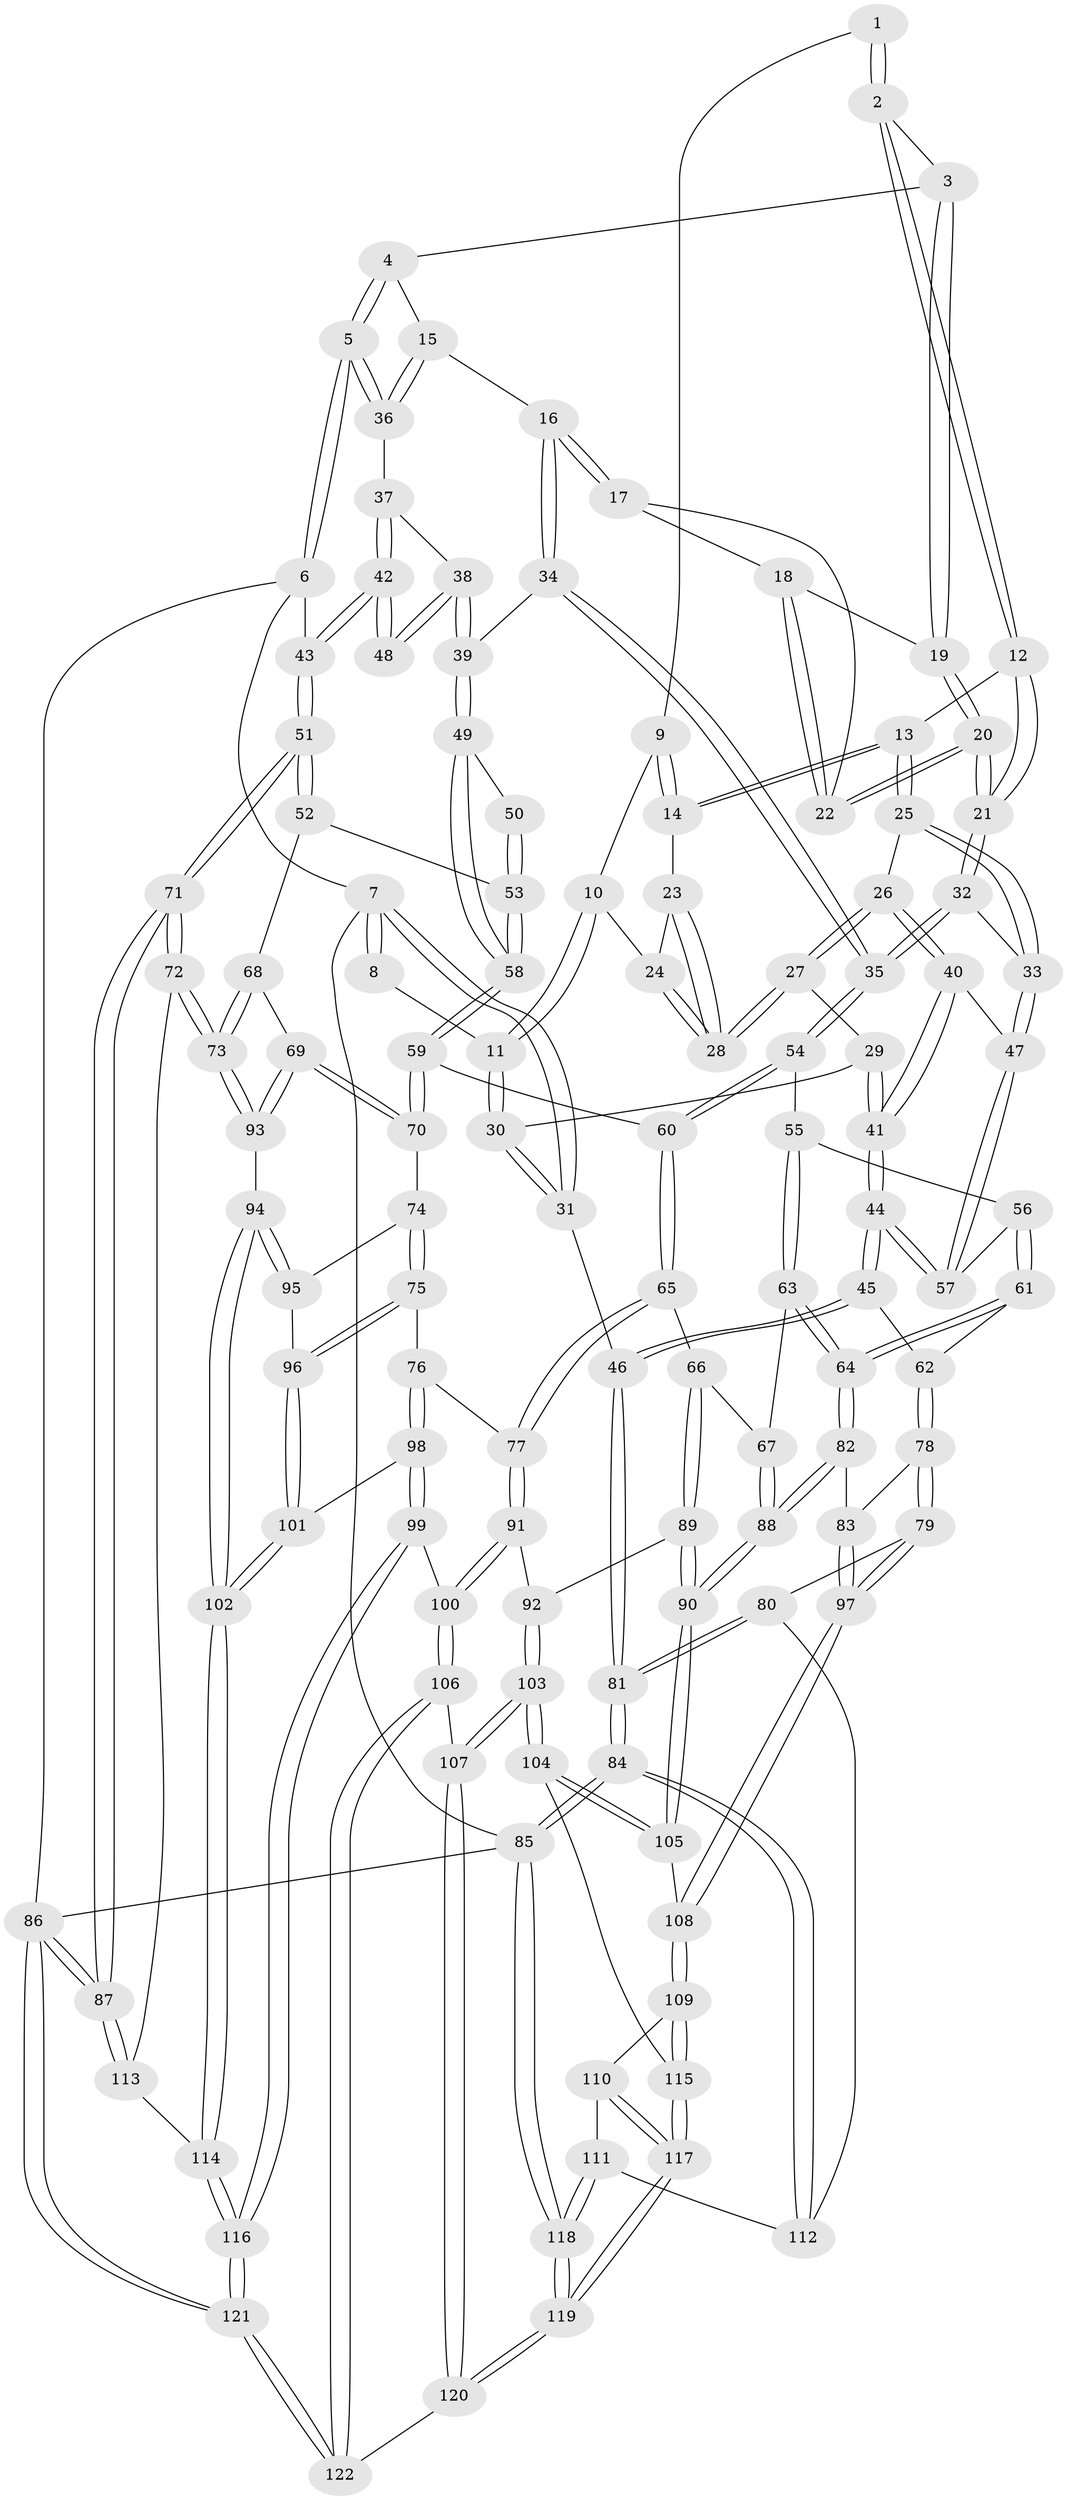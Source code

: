 // coarse degree distribution, {3: 0.16, 5: 0.32, 6: 0.09333333333333334, 4: 0.4, 2: 0.02666666666666667}
// Generated by graph-tools (version 1.1) at 2025/52/02/27/25 19:52:40]
// undirected, 122 vertices, 302 edges
graph export_dot {
graph [start="1"]
  node [color=gray90,style=filled];
  1 [pos="+0.22642739634984207+0"];
  2 [pos="+0.5406188352037531+0"];
  3 [pos="+0.6461945416069996+0"];
  4 [pos="+0.6728706669393533+0"];
  5 [pos="+1+0"];
  6 [pos="+1+0"];
  7 [pos="+0+0"];
  8 [pos="+0.11734951483989757+0"];
  9 [pos="+0.2164514255121403+0"];
  10 [pos="+0.19478957945270167+0.04758713375244726"];
  11 [pos="+0.10192791504868563+0.08103819006772738"];
  12 [pos="+0.4722974210237163+0.04868589151143601"];
  13 [pos="+0.43612376634399136+0.07425304200653274"];
  14 [pos="+0.34111588748230903+0.06450947095908768"];
  15 [pos="+0.8624329448834475+0.14773876043939085"];
  16 [pos="+0.8278559847313888+0.1574100942046171"];
  17 [pos="+0.8018359355220878+0.15349957459306046"];
  18 [pos="+0.7213695327663302+0.06799711832568316"];
  19 [pos="+0.6891309274897135+0.007719892879024566"];
  20 [pos="+0.6402551579109865+0.22128534549272427"];
  21 [pos="+0.6051022769038715+0.25873964614825035"];
  22 [pos="+0.6995679287457154+0.18609166721988776"];
  23 [pos="+0.3043172620164099+0.07914433551212406"];
  24 [pos="+0.20929895481563995+0.07141319475887929"];
  25 [pos="+0.3388616206855434+0.21864147865215355"];
  26 [pos="+0.3303847428167816+0.21813536313771578"];
  27 [pos="+0.2391189151032868+0.17577826686766973"];
  28 [pos="+0.23682676421987098+0.15509324343104727"];
  29 [pos="+0.21613859504314575+0.1854153120706078"];
  30 [pos="+0.0016575654733877818+0.15178376772057478"];
  31 [pos="+0+0.22359566625873886"];
  32 [pos="+0.6050866013012866+0.2614682966106527"];
  33 [pos="+0.3902401677852196+0.3059036697997264"];
  34 [pos="+0.7388152723722031+0.35390020134894057"];
  35 [pos="+0.6418224662202581+0.3330607496966032"];
  36 [pos="+0.8842191083482679+0.15024939719031655"];
  37 [pos="+0.9090042171589197+0.20266835813965586"];
  38 [pos="+0.8189877437902771+0.31940843484597103"];
  39 [pos="+0.7485707483259993+0.35930463465661217"];
  40 [pos="+0.23687019853376512+0.30681810237557683"];
  41 [pos="+0.13652309992262324+0.36667987250674133"];
  42 [pos="+0.9921913229103048+0.2826792059976344"];
  43 [pos="+1+0.35727494892832995"];
  44 [pos="+0.11424385605120811+0.3908188042360041"];
  45 [pos="+0.05834833081659376+0.4189967624569499"];
  46 [pos="+0+0.3264782668680431"];
  47 [pos="+0.3749827467707926+0.38066737535242867"];
  48 [pos="+0.9338966283851023+0.3210407891952079"];
  49 [pos="+0.783583427704813+0.40564402806957484"];
  50 [pos="+0.9195193879237391+0.34552333353122466"];
  51 [pos="+1+0.37977312044346345"];
  52 [pos="+0.9795097394030208+0.4663097862397104"];
  53 [pos="+0.9035499955761669+0.46184845352936355"];
  54 [pos="+0.6342421309741553+0.3464865440439105"];
  55 [pos="+0.40515571082786206+0.4448951614901808"];
  56 [pos="+0.3775769102976682+0.41134220032388624"];
  57 [pos="+0.3728533263017816+0.4006503345897727"];
  58 [pos="+0.8244785582731567+0.477910002645344"];
  59 [pos="+0.8184717182364708+0.499152226014951"];
  60 [pos="+0.6021596379689556+0.5038916971480879"];
  61 [pos="+0.24217079027606553+0.5157305108993013"];
  62 [pos="+0.07319093442645291+0.4424523189421768"];
  63 [pos="+0.41590456233249656+0.4835001976094707"];
  64 [pos="+0.3140884307040585+0.6081347503347644"];
  65 [pos="+0.5739338589015422+0.5722273681343549"];
  66 [pos="+0.5638761683892635+0.5714552440676222"];
  67 [pos="+0.5355928768382581+0.5676574502153104"];
  68 [pos="+0.9657814564036268+0.5385198724892188"];
  69 [pos="+0.8309454653314604+0.6232205858130209"];
  70 [pos="+0.8064983473605338+0.6017988987814311"];
  71 [pos="+1+0.7589894264239733"];
  72 [pos="+1+0.7346763563454267"];
  73 [pos="+0.9945089939656909+0.7314745542896881"];
  74 [pos="+0.7108409756619276+0.6327071537952828"];
  75 [pos="+0.6556276698026057+0.6399753185916581"];
  76 [pos="+0.6472146055362975+0.6396661688902616"];
  77 [pos="+0.6230677191274648+0.6304998674041943"];
  78 [pos="+0.10204554167322234+0.570604202649266"];
  79 [pos="+0.016682104975077192+0.7151643455151494"];
  80 [pos="+0.013367018034803946+0.7168952100946917"];
  81 [pos="+0+0.7874989623011771"];
  82 [pos="+0.3090735328006866+0.6632868318401883"];
  83 [pos="+0.1993305396353366+0.6716178675498824"];
  84 [pos="+0+0.9022850683091566"];
  85 [pos="+0+1"];
  86 [pos="+1+1"];
  87 [pos="+1+0.850645805686768"];
  88 [pos="+0.35803213062137035+0.717075490269081"];
  89 [pos="+0.4750531224571921+0.7181279570797732"];
  90 [pos="+0.36667762191562286+0.7441523914357301"];
  91 [pos="+0.5645806186973128+0.7130579101421981"];
  92 [pos="+0.558843709761933+0.7143777412070094"];
  93 [pos="+0.9101656342033029+0.7087284266980701"];
  94 [pos="+0.7924055777149152+0.8088142530208096"];
  95 [pos="+0.7517207368810445+0.7430148282197436"];
  96 [pos="+0.7107817580317944+0.7521484893877259"];
  97 [pos="+0.15351213018226167+0.7458894702492972"];
  98 [pos="+0.6520881671879555+0.8390917983013619"];
  99 [pos="+0.5704564891554548+0.870396139361316"];
  100 [pos="+0.561405956068498+0.8703275757716464"];
  101 [pos="+0.7366186746291956+0.8507905046334544"];
  102 [pos="+0.7579018856941822+0.8585075578876636"];
  103 [pos="+0.4097642578524968+0.8383460181059527"];
  104 [pos="+0.39575238226090487+0.8300085874697716"];
  105 [pos="+0.36679592176152565+0.7459264498834016"];
  106 [pos="+0.5336964934423262+0.8817085557283513"];
  107 [pos="+0.4567228086897417+0.8720124765801434"];
  108 [pos="+0.16273556658118257+0.8303203856712179"];
  109 [pos="+0.15862179093510523+0.844688776504793"];
  110 [pos="+0.15504392627746075+0.8521295417176477"];
  111 [pos="+0.12911614610625397+0.864600210888479"];
  112 [pos="+0.10630289737147235+0.8601118488500434"];
  113 [pos="+0.868686246421023+0.9568960094217982"];
  114 [pos="+0.8170691519311358+1"];
  115 [pos="+0.37291497121241535+0.849304329984579"];
  116 [pos="+0.8007063012556983+1"];
  117 [pos="+0.26918634596557606+0.9667472296108744"];
  118 [pos="+0+1"];
  119 [pos="+0.25160737612797646+1"];
  120 [pos="+0.3666420025553711+1"];
  121 [pos="+0.8064547948121881+1"];
  122 [pos="+0.5840409247761429+1"];
  1 -- 2;
  1 -- 2;
  1 -- 9;
  2 -- 3;
  2 -- 12;
  2 -- 12;
  3 -- 4;
  3 -- 19;
  3 -- 19;
  4 -- 5;
  4 -- 5;
  4 -- 15;
  5 -- 6;
  5 -- 6;
  5 -- 36;
  5 -- 36;
  6 -- 7;
  6 -- 43;
  6 -- 86;
  7 -- 8;
  7 -- 8;
  7 -- 31;
  7 -- 31;
  7 -- 85;
  8 -- 11;
  9 -- 10;
  9 -- 14;
  9 -- 14;
  10 -- 11;
  10 -- 11;
  10 -- 24;
  11 -- 30;
  11 -- 30;
  12 -- 13;
  12 -- 21;
  12 -- 21;
  13 -- 14;
  13 -- 14;
  13 -- 25;
  13 -- 25;
  14 -- 23;
  15 -- 16;
  15 -- 36;
  15 -- 36;
  16 -- 17;
  16 -- 17;
  16 -- 34;
  16 -- 34;
  17 -- 18;
  17 -- 22;
  18 -- 19;
  18 -- 22;
  18 -- 22;
  19 -- 20;
  19 -- 20;
  20 -- 21;
  20 -- 21;
  20 -- 22;
  20 -- 22;
  21 -- 32;
  21 -- 32;
  23 -- 24;
  23 -- 28;
  23 -- 28;
  24 -- 28;
  24 -- 28;
  25 -- 26;
  25 -- 33;
  25 -- 33;
  26 -- 27;
  26 -- 27;
  26 -- 40;
  26 -- 40;
  27 -- 28;
  27 -- 28;
  27 -- 29;
  29 -- 30;
  29 -- 41;
  29 -- 41;
  30 -- 31;
  30 -- 31;
  31 -- 46;
  32 -- 33;
  32 -- 35;
  32 -- 35;
  33 -- 47;
  33 -- 47;
  34 -- 35;
  34 -- 35;
  34 -- 39;
  35 -- 54;
  35 -- 54;
  36 -- 37;
  37 -- 38;
  37 -- 42;
  37 -- 42;
  38 -- 39;
  38 -- 39;
  38 -- 48;
  38 -- 48;
  39 -- 49;
  39 -- 49;
  40 -- 41;
  40 -- 41;
  40 -- 47;
  41 -- 44;
  41 -- 44;
  42 -- 43;
  42 -- 43;
  42 -- 48;
  42 -- 48;
  43 -- 51;
  43 -- 51;
  44 -- 45;
  44 -- 45;
  44 -- 57;
  44 -- 57;
  45 -- 46;
  45 -- 46;
  45 -- 62;
  46 -- 81;
  46 -- 81;
  47 -- 57;
  47 -- 57;
  49 -- 50;
  49 -- 58;
  49 -- 58;
  50 -- 53;
  50 -- 53;
  51 -- 52;
  51 -- 52;
  51 -- 71;
  51 -- 71;
  52 -- 53;
  52 -- 68;
  53 -- 58;
  53 -- 58;
  54 -- 55;
  54 -- 60;
  54 -- 60;
  55 -- 56;
  55 -- 63;
  55 -- 63;
  56 -- 57;
  56 -- 61;
  56 -- 61;
  58 -- 59;
  58 -- 59;
  59 -- 60;
  59 -- 70;
  59 -- 70;
  60 -- 65;
  60 -- 65;
  61 -- 62;
  61 -- 64;
  61 -- 64;
  62 -- 78;
  62 -- 78;
  63 -- 64;
  63 -- 64;
  63 -- 67;
  64 -- 82;
  64 -- 82;
  65 -- 66;
  65 -- 77;
  65 -- 77;
  66 -- 67;
  66 -- 89;
  66 -- 89;
  67 -- 88;
  67 -- 88;
  68 -- 69;
  68 -- 73;
  68 -- 73;
  69 -- 70;
  69 -- 70;
  69 -- 93;
  69 -- 93;
  70 -- 74;
  71 -- 72;
  71 -- 72;
  71 -- 87;
  71 -- 87;
  72 -- 73;
  72 -- 73;
  72 -- 113;
  73 -- 93;
  73 -- 93;
  74 -- 75;
  74 -- 75;
  74 -- 95;
  75 -- 76;
  75 -- 96;
  75 -- 96;
  76 -- 77;
  76 -- 98;
  76 -- 98;
  77 -- 91;
  77 -- 91;
  78 -- 79;
  78 -- 79;
  78 -- 83;
  79 -- 80;
  79 -- 97;
  79 -- 97;
  80 -- 81;
  80 -- 81;
  80 -- 112;
  81 -- 84;
  81 -- 84;
  82 -- 83;
  82 -- 88;
  82 -- 88;
  83 -- 97;
  83 -- 97;
  84 -- 85;
  84 -- 85;
  84 -- 112;
  84 -- 112;
  85 -- 118;
  85 -- 118;
  85 -- 86;
  86 -- 87;
  86 -- 87;
  86 -- 121;
  86 -- 121;
  87 -- 113;
  87 -- 113;
  88 -- 90;
  88 -- 90;
  89 -- 90;
  89 -- 90;
  89 -- 92;
  90 -- 105;
  90 -- 105;
  91 -- 92;
  91 -- 100;
  91 -- 100;
  92 -- 103;
  92 -- 103;
  93 -- 94;
  94 -- 95;
  94 -- 95;
  94 -- 102;
  94 -- 102;
  95 -- 96;
  96 -- 101;
  96 -- 101;
  97 -- 108;
  97 -- 108;
  98 -- 99;
  98 -- 99;
  98 -- 101;
  99 -- 100;
  99 -- 116;
  99 -- 116;
  100 -- 106;
  100 -- 106;
  101 -- 102;
  101 -- 102;
  102 -- 114;
  102 -- 114;
  103 -- 104;
  103 -- 104;
  103 -- 107;
  103 -- 107;
  104 -- 105;
  104 -- 105;
  104 -- 115;
  105 -- 108;
  106 -- 107;
  106 -- 122;
  106 -- 122;
  107 -- 120;
  107 -- 120;
  108 -- 109;
  108 -- 109;
  109 -- 110;
  109 -- 115;
  109 -- 115;
  110 -- 111;
  110 -- 117;
  110 -- 117;
  111 -- 112;
  111 -- 118;
  111 -- 118;
  113 -- 114;
  114 -- 116;
  114 -- 116;
  115 -- 117;
  115 -- 117;
  116 -- 121;
  116 -- 121;
  117 -- 119;
  117 -- 119;
  118 -- 119;
  118 -- 119;
  119 -- 120;
  119 -- 120;
  120 -- 122;
  121 -- 122;
  121 -- 122;
}
